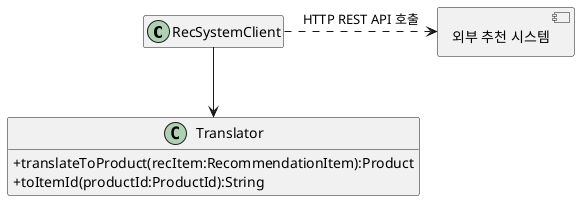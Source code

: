 @startuml

allow_mixing
skinparam ClassAttributeIconSize 0
hide empty methods
hide empty attributes

class RecSystemClient
component "외부 추천 시스템" as ers
class Translator {
    +translateToProduct(recItem:RecommendationItem):Product
    +toItemId(productId:ProductId):String
}

RecSystemClient .right.> ers: HTTP REST API 호출
RecSystemClient -down-> Translator

@enduml